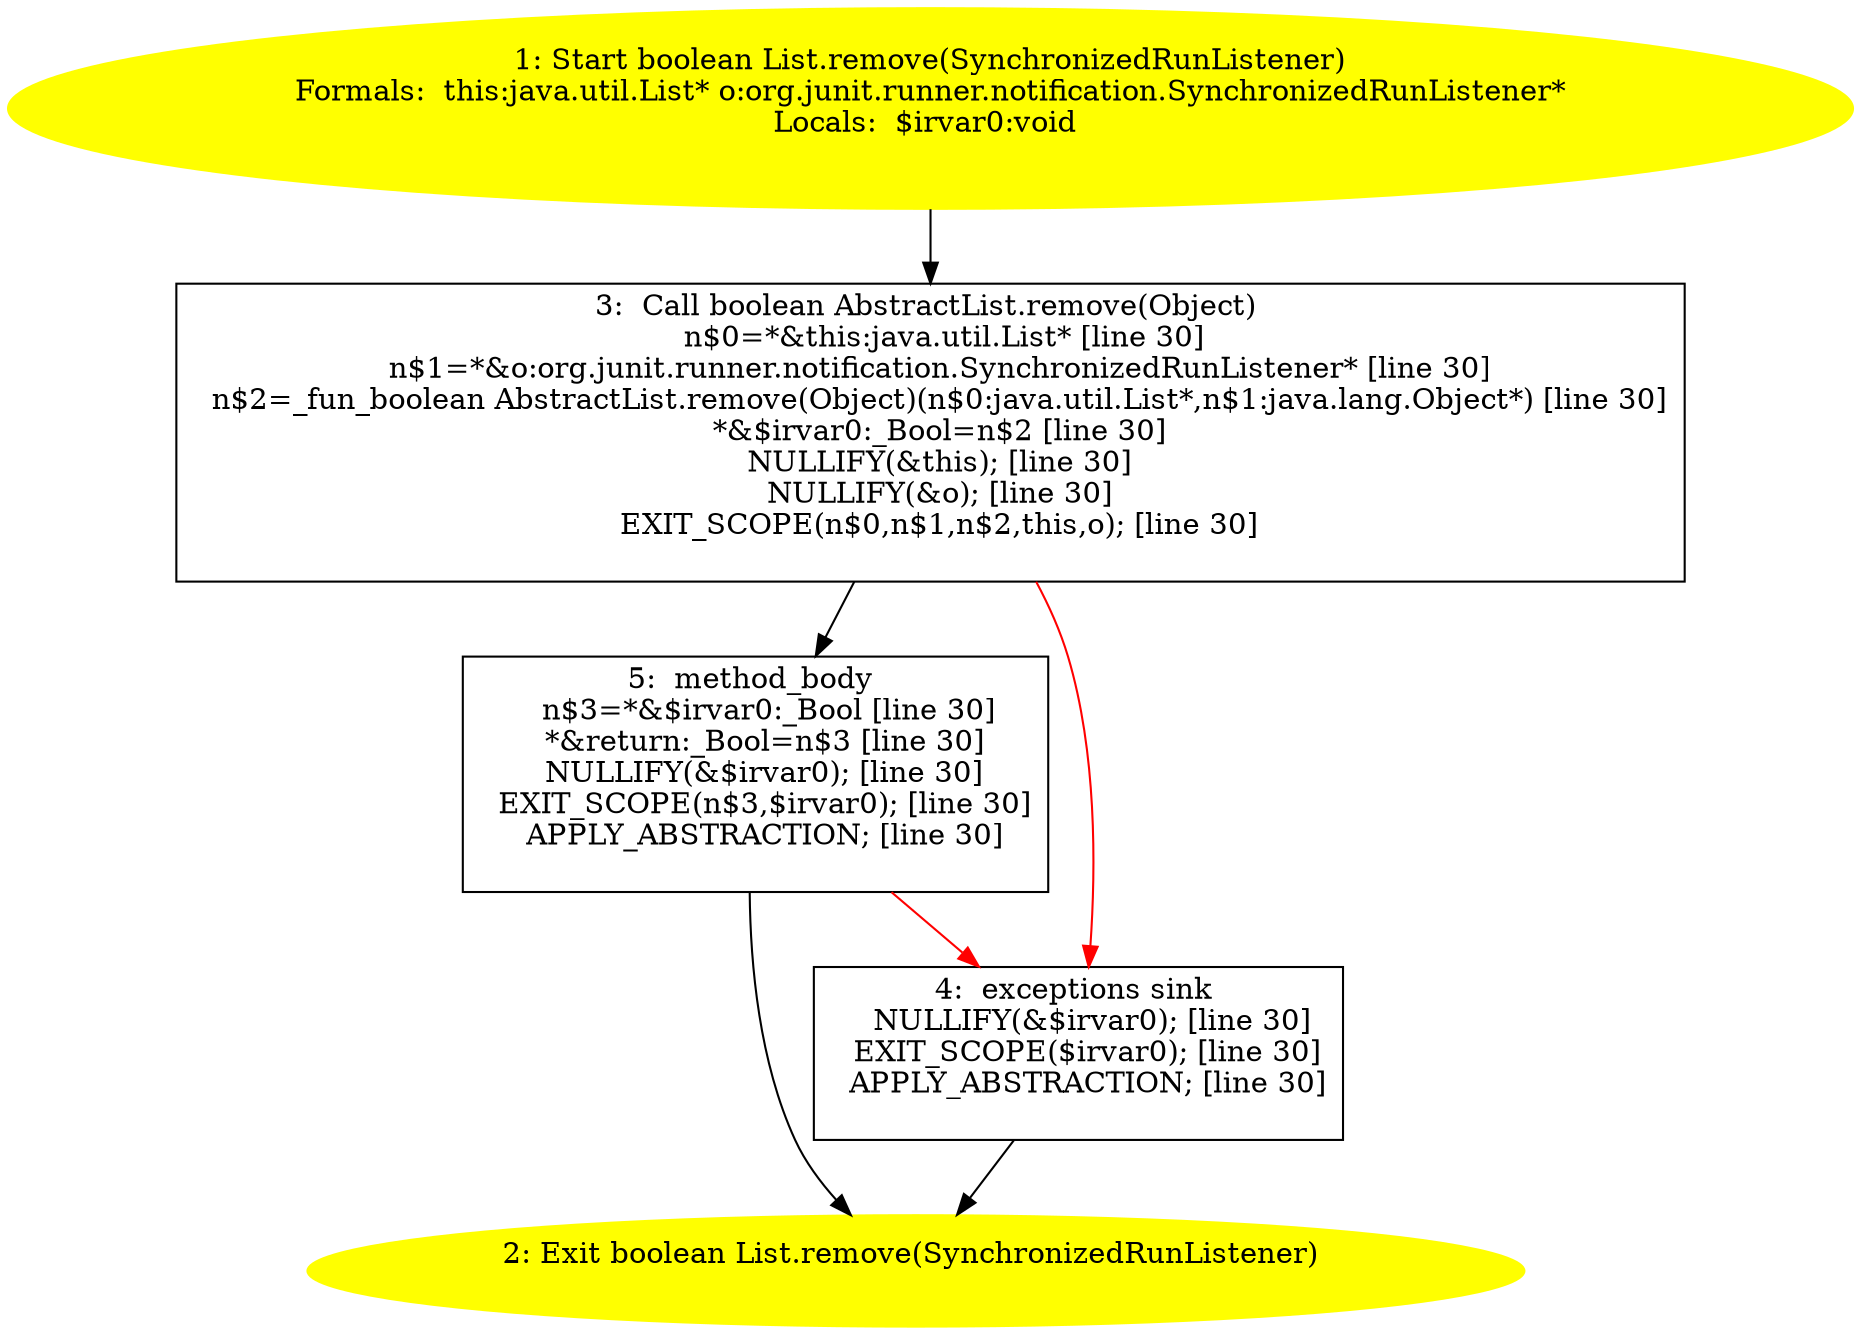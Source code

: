 /* @generated */
digraph cfg {
"java.util.List.remove(org.junit.runner.notification.SynchronizedRunListener):boolean.5735827d96bc1efc745852add93740f9_1" [label="1: Start boolean List.remove(SynchronizedRunListener)\nFormals:  this:java.util.List* o:org.junit.runner.notification.SynchronizedRunListener*\nLocals:  $irvar0:void \n  " color=yellow style=filled]
	

	 "java.util.List.remove(org.junit.runner.notification.SynchronizedRunListener):boolean.5735827d96bc1efc745852add93740f9_1" -> "java.util.List.remove(org.junit.runner.notification.SynchronizedRunListener):boolean.5735827d96bc1efc745852add93740f9_3" ;
"java.util.List.remove(org.junit.runner.notification.SynchronizedRunListener):boolean.5735827d96bc1efc745852add93740f9_2" [label="2: Exit boolean List.remove(SynchronizedRunListener) \n  " color=yellow style=filled]
	

"java.util.List.remove(org.junit.runner.notification.SynchronizedRunListener):boolean.5735827d96bc1efc745852add93740f9_3" [label="3:  Call boolean AbstractList.remove(Object) \n   n$0=*&this:java.util.List* [line 30]\n  n$1=*&o:org.junit.runner.notification.SynchronizedRunListener* [line 30]\n  n$2=_fun_boolean AbstractList.remove(Object)(n$0:java.util.List*,n$1:java.lang.Object*) [line 30]\n  *&$irvar0:_Bool=n$2 [line 30]\n  NULLIFY(&this); [line 30]\n  NULLIFY(&o); [line 30]\n  EXIT_SCOPE(n$0,n$1,n$2,this,o); [line 30]\n " shape="box"]
	

	 "java.util.List.remove(org.junit.runner.notification.SynchronizedRunListener):boolean.5735827d96bc1efc745852add93740f9_3" -> "java.util.List.remove(org.junit.runner.notification.SynchronizedRunListener):boolean.5735827d96bc1efc745852add93740f9_5" ;
	 "java.util.List.remove(org.junit.runner.notification.SynchronizedRunListener):boolean.5735827d96bc1efc745852add93740f9_3" -> "java.util.List.remove(org.junit.runner.notification.SynchronizedRunListener):boolean.5735827d96bc1efc745852add93740f9_4" [color="red" ];
"java.util.List.remove(org.junit.runner.notification.SynchronizedRunListener):boolean.5735827d96bc1efc745852add93740f9_4" [label="4:  exceptions sink \n   NULLIFY(&$irvar0); [line 30]\n  EXIT_SCOPE($irvar0); [line 30]\n  APPLY_ABSTRACTION; [line 30]\n " shape="box"]
	

	 "java.util.List.remove(org.junit.runner.notification.SynchronizedRunListener):boolean.5735827d96bc1efc745852add93740f9_4" -> "java.util.List.remove(org.junit.runner.notification.SynchronizedRunListener):boolean.5735827d96bc1efc745852add93740f9_2" ;
"java.util.List.remove(org.junit.runner.notification.SynchronizedRunListener):boolean.5735827d96bc1efc745852add93740f9_5" [label="5:  method_body \n   n$3=*&$irvar0:_Bool [line 30]\n  *&return:_Bool=n$3 [line 30]\n  NULLIFY(&$irvar0); [line 30]\n  EXIT_SCOPE(n$3,$irvar0); [line 30]\n  APPLY_ABSTRACTION; [line 30]\n " shape="box"]
	

	 "java.util.List.remove(org.junit.runner.notification.SynchronizedRunListener):boolean.5735827d96bc1efc745852add93740f9_5" -> "java.util.List.remove(org.junit.runner.notification.SynchronizedRunListener):boolean.5735827d96bc1efc745852add93740f9_2" ;
	 "java.util.List.remove(org.junit.runner.notification.SynchronizedRunListener):boolean.5735827d96bc1efc745852add93740f9_5" -> "java.util.List.remove(org.junit.runner.notification.SynchronizedRunListener):boolean.5735827d96bc1efc745852add93740f9_4" [color="red" ];
}
